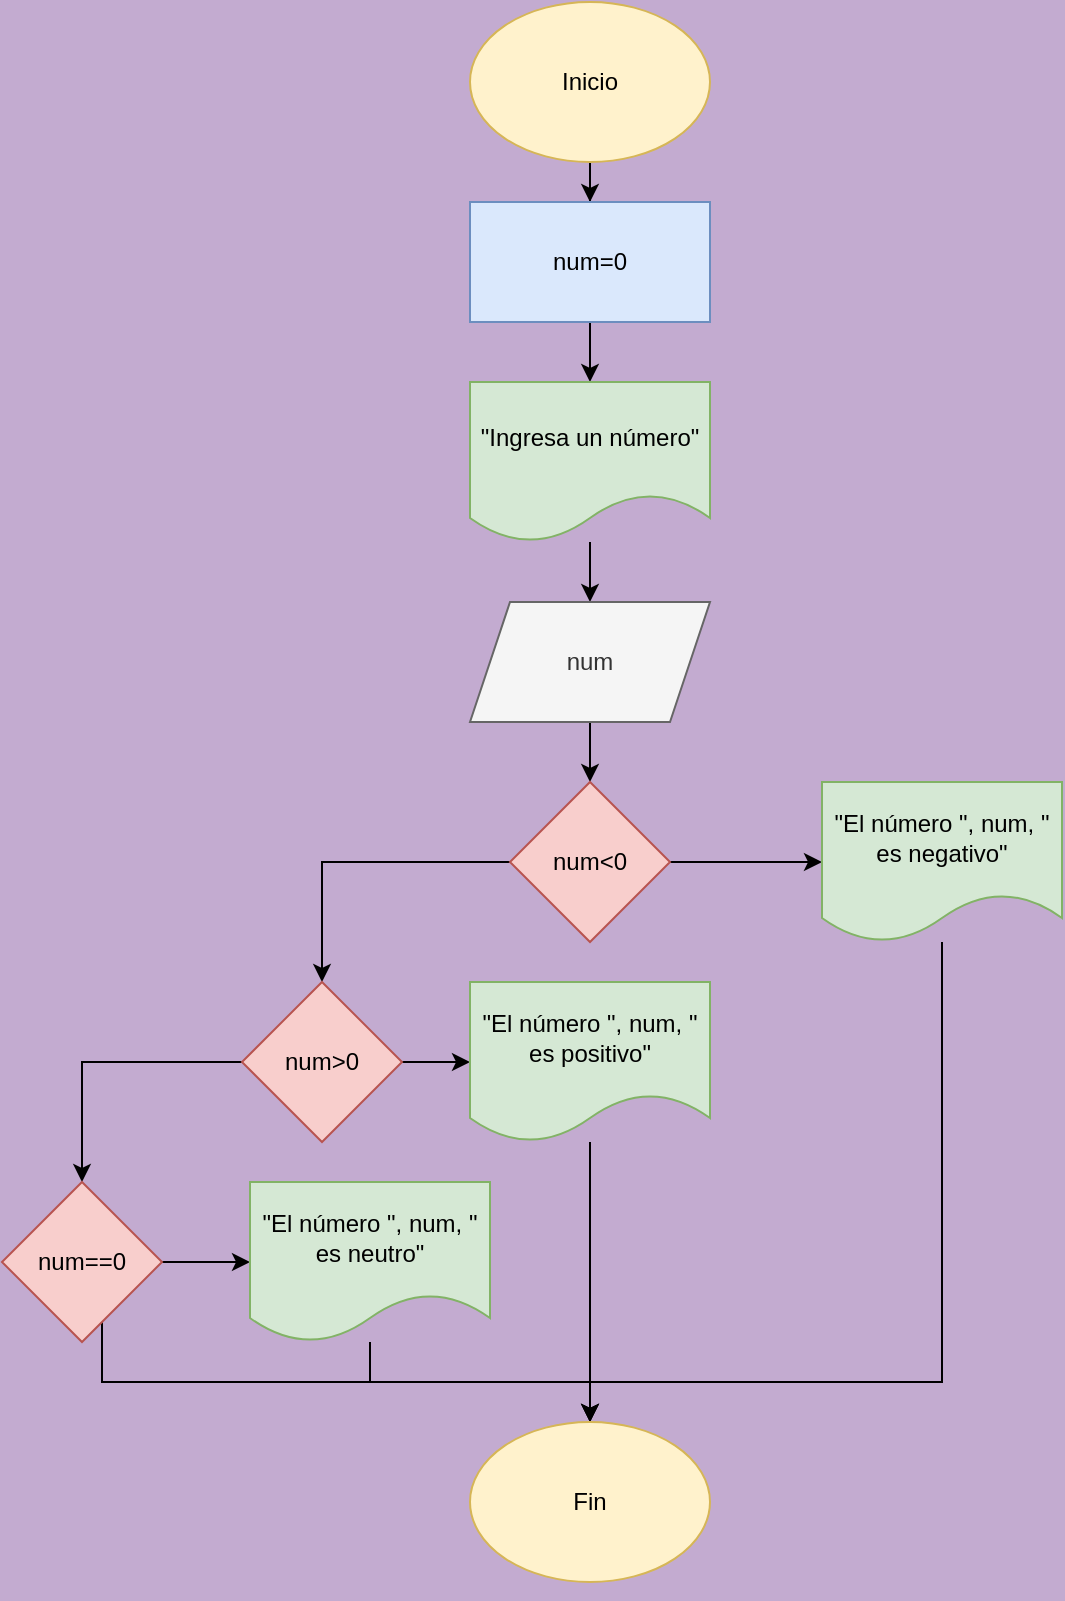 <mxfile version="18.0.2" type="device"><diagram id="tneXPu9TaDEIw1XnBMbP" name="Page-1"><mxGraphModel dx="1673" dy="829" grid="1" gridSize="10" guides="1" tooltips="1" connect="1" arrows="1" fold="1" page="1" pageScale="1" pageWidth="827" pageHeight="1169" background="#C3ABD0" math="0" shadow="0"><root><mxCell id="0"/><mxCell id="1" parent="0"/><mxCell id="xwBtNenOxOVo29gHvUCq-24" value="" style="edgeStyle=orthogonalEdgeStyle;rounded=0;orthogonalLoop=1;jettySize=auto;html=1;" edge="1" parent="1" source="xwBtNenOxOVo29gHvUCq-1" target="xwBtNenOxOVo29gHvUCq-2"><mxGeometry relative="1" as="geometry"/></mxCell><mxCell id="xwBtNenOxOVo29gHvUCq-1" value="Inicio" style="ellipse;whiteSpace=wrap;html=1;fillColor=#fff2cc;strokeColor=#d6b656;" vertex="1" parent="1"><mxGeometry x="354" y="20" width="120" height="80" as="geometry"/></mxCell><mxCell id="xwBtNenOxOVo29gHvUCq-25" value="" style="edgeStyle=orthogonalEdgeStyle;rounded=0;orthogonalLoop=1;jettySize=auto;html=1;" edge="1" parent="1" source="xwBtNenOxOVo29gHvUCq-2" target="xwBtNenOxOVo29gHvUCq-3"><mxGeometry relative="1" as="geometry"/></mxCell><mxCell id="xwBtNenOxOVo29gHvUCq-2" value="num=0" style="rounded=0;whiteSpace=wrap;html=1;fillColor=#dae8fc;strokeColor=#6c8ebf;" vertex="1" parent="1"><mxGeometry x="354" y="120" width="120" height="60" as="geometry"/></mxCell><mxCell id="xwBtNenOxOVo29gHvUCq-26" value="" style="edgeStyle=orthogonalEdgeStyle;rounded=0;orthogonalLoop=1;jettySize=auto;html=1;" edge="1" parent="1" source="xwBtNenOxOVo29gHvUCq-3" target="xwBtNenOxOVo29gHvUCq-4"><mxGeometry relative="1" as="geometry"/></mxCell><mxCell id="xwBtNenOxOVo29gHvUCq-3" value="&quot;Ingresa un número&quot;" style="shape=document;whiteSpace=wrap;html=1;boundedLbl=1;fillColor=#d5e8d4;strokeColor=#82b366;" vertex="1" parent="1"><mxGeometry x="354" y="210" width="120" height="80" as="geometry"/></mxCell><mxCell id="xwBtNenOxOVo29gHvUCq-27" value="" style="edgeStyle=orthogonalEdgeStyle;rounded=0;orthogonalLoop=1;jettySize=auto;html=1;" edge="1" parent="1" source="xwBtNenOxOVo29gHvUCq-4" target="xwBtNenOxOVo29gHvUCq-5"><mxGeometry relative="1" as="geometry"/></mxCell><mxCell id="xwBtNenOxOVo29gHvUCq-4" value="num" style="shape=parallelogram;perimeter=parallelogramPerimeter;whiteSpace=wrap;html=1;fixedSize=1;fillColor=#f5f5f5;fontColor=#333333;strokeColor=#666666;" vertex="1" parent="1"><mxGeometry x="354" y="320" width="120" height="60" as="geometry"/></mxCell><mxCell id="xwBtNenOxOVo29gHvUCq-7" value="" style="edgeStyle=orthogonalEdgeStyle;rounded=0;orthogonalLoop=1;jettySize=auto;html=1;" edge="1" parent="1" source="xwBtNenOxOVo29gHvUCq-5" target="xwBtNenOxOVo29gHvUCq-6"><mxGeometry relative="1" as="geometry"/></mxCell><mxCell id="xwBtNenOxOVo29gHvUCq-9" value="" style="edgeStyle=orthogonalEdgeStyle;rounded=0;orthogonalLoop=1;jettySize=auto;html=1;entryX=0.5;entryY=0;entryDx=0;entryDy=0;" edge="1" parent="1" source="xwBtNenOxOVo29gHvUCq-5" target="xwBtNenOxOVo29gHvUCq-8"><mxGeometry relative="1" as="geometry"><mxPoint x="320" y="520" as="targetPoint"/></mxGeometry></mxCell><mxCell id="xwBtNenOxOVo29gHvUCq-5" value="num&amp;lt;0" style="rhombus;whiteSpace=wrap;html=1;fillColor=#f8cecc;strokeColor=#b85450;" vertex="1" parent="1"><mxGeometry x="374" y="410" width="80" height="80" as="geometry"/></mxCell><mxCell id="xwBtNenOxOVo29gHvUCq-23" style="edgeStyle=orthogonalEdgeStyle;rounded=0;orthogonalLoop=1;jettySize=auto;html=1;entryX=0.5;entryY=0;entryDx=0;entryDy=0;" edge="1" parent="1" source="xwBtNenOxOVo29gHvUCq-6" target="xwBtNenOxOVo29gHvUCq-16"><mxGeometry relative="1" as="geometry"><Array as="points"><mxPoint x="590" y="710"/><mxPoint x="414" y="710"/></Array></mxGeometry></mxCell><mxCell id="xwBtNenOxOVo29gHvUCq-6" value="&quot;El número &quot;, num, &quot; es negativo&quot;" style="shape=document;whiteSpace=wrap;html=1;boundedLbl=1;fillColor=#d5e8d4;strokeColor=#82b366;" vertex="1" parent="1"><mxGeometry x="530" y="410" width="120" height="80" as="geometry"/></mxCell><mxCell id="xwBtNenOxOVo29gHvUCq-11" value="" style="edgeStyle=orthogonalEdgeStyle;rounded=0;orthogonalLoop=1;jettySize=auto;html=1;" edge="1" parent="1" source="xwBtNenOxOVo29gHvUCq-8" target="xwBtNenOxOVo29gHvUCq-10"><mxGeometry relative="1" as="geometry"/></mxCell><mxCell id="xwBtNenOxOVo29gHvUCq-13" style="edgeStyle=orthogonalEdgeStyle;rounded=0;orthogonalLoop=1;jettySize=auto;html=1;" edge="1" parent="1" source="xwBtNenOxOVo29gHvUCq-8" target="xwBtNenOxOVo29gHvUCq-12"><mxGeometry relative="1" as="geometry"/></mxCell><mxCell id="xwBtNenOxOVo29gHvUCq-8" value="num&amp;gt;0" style="rhombus;whiteSpace=wrap;html=1;fillColor=#f8cecc;strokeColor=#b85450;" vertex="1" parent="1"><mxGeometry x="240" y="510" width="80" height="80" as="geometry"/></mxCell><mxCell id="xwBtNenOxOVo29gHvUCq-21" style="edgeStyle=orthogonalEdgeStyle;rounded=0;orthogonalLoop=1;jettySize=auto;html=1;" edge="1" parent="1" source="xwBtNenOxOVo29gHvUCq-10"><mxGeometry relative="1" as="geometry"><mxPoint x="414" y="810" as="targetPoint"/></mxGeometry></mxCell><mxCell id="xwBtNenOxOVo29gHvUCq-10" value="&lt;span style=&quot;&quot;&gt;&quot;El número &quot;, num, &quot; es positivo&quot;&lt;/span&gt;" style="shape=document;whiteSpace=wrap;html=1;boundedLbl=1;fillColor=#d5e8d4;strokeColor=#82b366;" vertex="1" parent="1"><mxGeometry x="354" y="510" width="120" height="80" as="geometry"/></mxCell><mxCell id="xwBtNenOxOVo29gHvUCq-15" value="" style="edgeStyle=orthogonalEdgeStyle;rounded=0;orthogonalLoop=1;jettySize=auto;html=1;" edge="1" parent="1" source="xwBtNenOxOVo29gHvUCq-12" target="xwBtNenOxOVo29gHvUCq-14"><mxGeometry relative="1" as="geometry"/></mxCell><mxCell id="xwBtNenOxOVo29gHvUCq-17" style="edgeStyle=orthogonalEdgeStyle;rounded=0;orthogonalLoop=1;jettySize=auto;html=1;entryX=0.5;entryY=0;entryDx=0;entryDy=0;" edge="1" parent="1" source="xwBtNenOxOVo29gHvUCq-12" target="xwBtNenOxOVo29gHvUCq-16"><mxGeometry relative="1" as="geometry"><mxPoint x="410" y="730" as="targetPoint"/><Array as="points"><mxPoint x="170" y="710"/><mxPoint x="414" y="710"/></Array></mxGeometry></mxCell><mxCell id="xwBtNenOxOVo29gHvUCq-12" value="num==0" style="rhombus;whiteSpace=wrap;html=1;fillColor=#f8cecc;strokeColor=#b85450;" vertex="1" parent="1"><mxGeometry x="120" y="610" width="80" height="80" as="geometry"/></mxCell><mxCell id="xwBtNenOxOVo29gHvUCq-20" style="edgeStyle=orthogonalEdgeStyle;rounded=0;orthogonalLoop=1;jettySize=auto;html=1;entryX=0.5;entryY=0;entryDx=0;entryDy=0;" edge="1" parent="1" source="xwBtNenOxOVo29gHvUCq-14" target="xwBtNenOxOVo29gHvUCq-16"><mxGeometry relative="1" as="geometry"/></mxCell><mxCell id="xwBtNenOxOVo29gHvUCq-14" value="&lt;span style=&quot;&quot;&gt;&quot;El número &quot;, num, &quot; es neutro&quot;&lt;/span&gt;" style="shape=document;whiteSpace=wrap;html=1;boundedLbl=1;fillColor=#d5e8d4;strokeColor=#82b366;" vertex="1" parent="1"><mxGeometry x="244" y="610" width="120" height="80" as="geometry"/></mxCell><mxCell id="xwBtNenOxOVo29gHvUCq-16" value="Fin" style="ellipse;whiteSpace=wrap;html=1;fillColor=#fff2cc;strokeColor=#d6b656;" vertex="1" parent="1"><mxGeometry x="354" y="730" width="120" height="80" as="geometry"/></mxCell></root></mxGraphModel></diagram></mxfile>